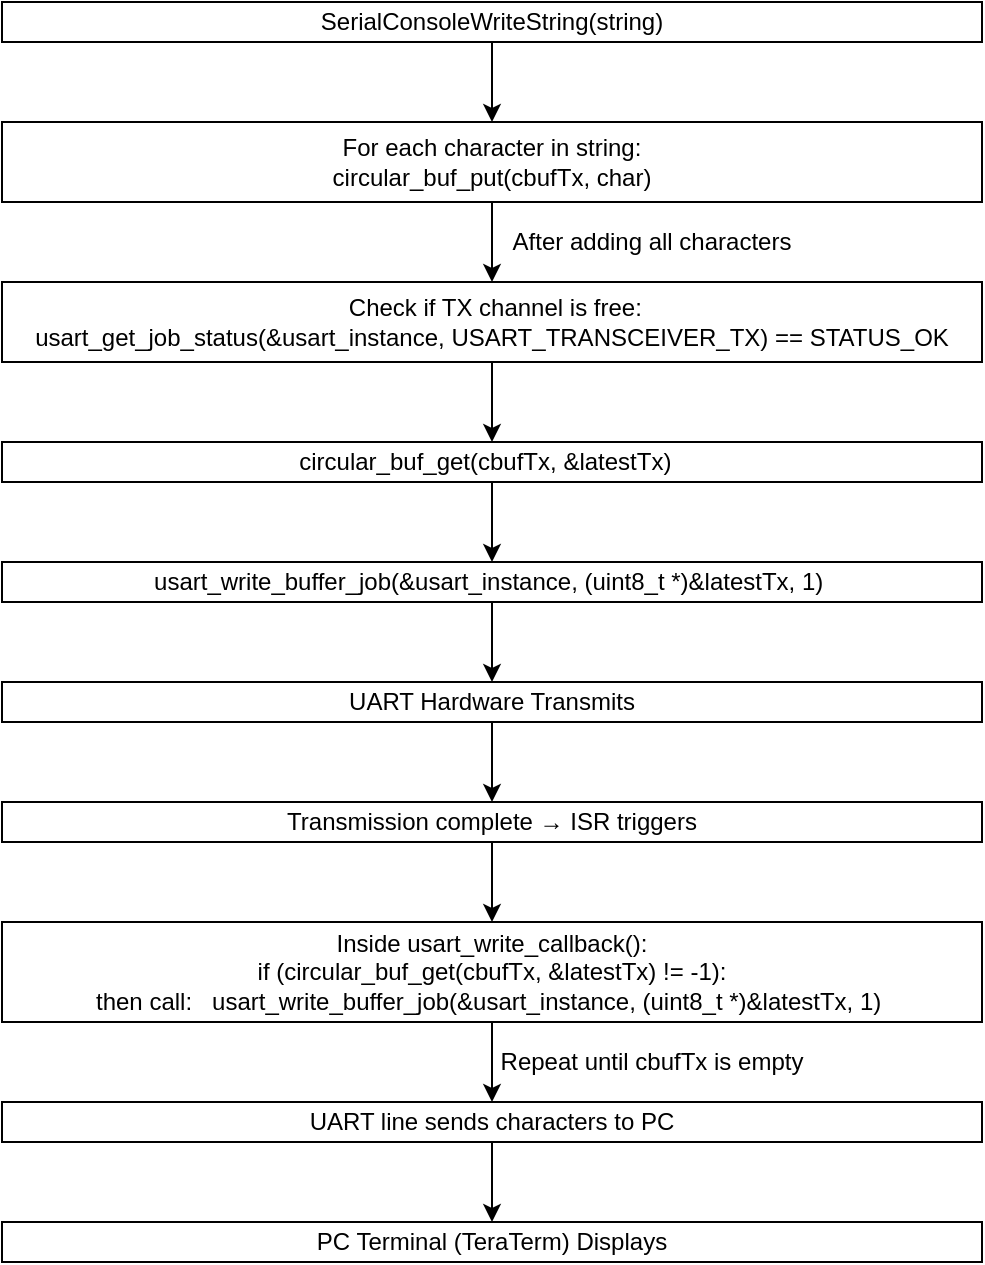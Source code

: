 <mxfile version="26.1.1">
  <diagram name="Page-1" id="Vvjl2o5w8dbl24iopemM">
    <mxGraphModel dx="867" dy="507" grid="1" gridSize="10" guides="1" tooltips="1" connect="1" arrows="1" fold="1" page="1" pageScale="1" pageWidth="1100" pageHeight="1700" math="0" shadow="0">
      <root>
        <mxCell id="0" />
        <mxCell id="1" parent="0" />
        <mxCell id="2hXm9wtOdkDmJkxifYPH-1" value="SerialConsoleWriteString(string)" style="rounded=0;whiteSpace=wrap;html=1;" vertex="1" parent="1">
          <mxGeometry x="250" y="40" width="490" height="20" as="geometry" />
        </mxCell>
        <mxCell id="2hXm9wtOdkDmJkxifYPH-2" value="For each character in string:&lt;div&gt;circular_buf_put(cbufTx, char)&lt;/div&gt;" style="rounded=0;whiteSpace=wrap;html=1;" vertex="1" parent="1">
          <mxGeometry x="250" y="100" width="490" height="40" as="geometry" />
        </mxCell>
        <mxCell id="2hXm9wtOdkDmJkxifYPH-3" value="After adding all characters" style="text;html=1;align=center;verticalAlign=middle;whiteSpace=wrap;rounded=0;" vertex="1" parent="1">
          <mxGeometry x="490" y="150" width="170" height="20" as="geometry" />
        </mxCell>
        <mxCell id="2hXm9wtOdkDmJkxifYPH-4" value="&amp;nbsp;Check if TX channel is free:&lt;div&gt;&lt;div&gt;usart_get_job_status(&amp;amp;usart_instance,&amp;nbsp;&lt;span style=&quot;background-color: transparent; color: light-dark(rgb(0, 0, 0), rgb(255, 255, 255));&quot;&gt;USART_TRANSCEIVER_TX) == STATUS_OK&lt;/span&gt;&lt;/div&gt;&lt;/div&gt;" style="rounded=0;whiteSpace=wrap;html=1;" vertex="1" parent="1">
          <mxGeometry x="250" y="180" width="490" height="40" as="geometry" />
        </mxCell>
        <mxCell id="2hXm9wtOdkDmJkxifYPH-5" value="&lt;div&gt;circular_buf_get(cbufTx,&amp;nbsp;&lt;span style=&quot;background-color: transparent; color: light-dark(rgb(0, 0, 0), rgb(255, 255, 255));&quot;&gt;&amp;amp;latestTx)&amp;nbsp;&amp;nbsp;&lt;/span&gt;&lt;/div&gt;" style="rounded=0;whiteSpace=wrap;html=1;" vertex="1" parent="1">
          <mxGeometry x="250" y="260" width="490" height="20" as="geometry" />
        </mxCell>
        <mxCell id="2hXm9wtOdkDmJkxifYPH-6" value="&lt;div&gt;usart_write_buffer_job(&amp;amp;usart_instance,&lt;span style=&quot;background-color: transparent; color: light-dark(rgb(0, 0, 0), rgb(255, 255, 255));&quot;&gt;&amp;nbsp;(uint8_t *)&amp;amp;latestTx, 1)&amp;nbsp;&lt;/span&gt;&lt;/div&gt;" style="rounded=0;whiteSpace=wrap;html=1;" vertex="1" parent="1">
          <mxGeometry x="250" y="320" width="490" height="20" as="geometry" />
        </mxCell>
        <mxCell id="2hXm9wtOdkDmJkxifYPH-7" value="UART Hardware Transmits" style="rounded=0;whiteSpace=wrap;html=1;" vertex="1" parent="1">
          <mxGeometry x="250" y="380" width="490" height="20" as="geometry" />
        </mxCell>
        <mxCell id="2hXm9wtOdkDmJkxifYPH-8" value="Transmission complete → ISR triggers" style="rounded=0;whiteSpace=wrap;html=1;" vertex="1" parent="1">
          <mxGeometry x="250" y="440" width="490" height="20" as="geometry" />
        </mxCell>
        <mxCell id="2hXm9wtOdkDmJkxifYPH-9" value="Inside usart_write_callback():&lt;div&gt;if (circular_buf_get(cbufTx, &amp;amp;latestTx) != -1):&lt;/div&gt;&lt;div&gt;then call:&amp;nbsp; &amp;nbsp;usart_write_buffer_job(&amp;amp;usart_instance,&amp;nbsp;(uint8_t *)&amp;amp;latestTx, 1)&amp;nbsp;&lt;/div&gt;" style="rounded=0;whiteSpace=wrap;html=1;" vertex="1" parent="1">
          <mxGeometry x="250" y="500" width="490" height="50" as="geometry" />
        </mxCell>
        <mxCell id="2hXm9wtOdkDmJkxifYPH-10" value="Repeat until cbufTx is empty" style="text;html=1;align=center;verticalAlign=middle;whiteSpace=wrap;rounded=0;" vertex="1" parent="1">
          <mxGeometry x="490" y="560" width="170" height="20" as="geometry" />
        </mxCell>
        <mxCell id="2hXm9wtOdkDmJkxifYPH-11" value="UART line sends characters to PC" style="rounded=0;whiteSpace=wrap;html=1;" vertex="1" parent="1">
          <mxGeometry x="250" y="590" width="490" height="20" as="geometry" />
        </mxCell>
        <mxCell id="2hXm9wtOdkDmJkxifYPH-12" value="PC Terminal (TeraTerm) Displays" style="rounded=0;whiteSpace=wrap;html=1;" vertex="1" parent="1">
          <mxGeometry x="250" y="650" width="490" height="20" as="geometry" />
        </mxCell>
        <mxCell id="2hXm9wtOdkDmJkxifYPH-13" value="" style="endArrow=classic;html=1;rounded=0;exitX=0.5;exitY=1;exitDx=0;exitDy=0;entryX=0.5;entryY=0;entryDx=0;entryDy=0;" edge="1" parent="1" source="2hXm9wtOdkDmJkxifYPH-1" target="2hXm9wtOdkDmJkxifYPH-2">
          <mxGeometry width="50" height="50" relative="1" as="geometry">
            <mxPoint x="460" y="250" as="sourcePoint" />
            <mxPoint x="510" y="200" as="targetPoint" />
          </mxGeometry>
        </mxCell>
        <mxCell id="2hXm9wtOdkDmJkxifYPH-14" value="" style="endArrow=classic;html=1;rounded=0;exitX=0.5;exitY=1;exitDx=0;exitDy=0;entryX=0.5;entryY=0;entryDx=0;entryDy=0;" edge="1" parent="1" source="2hXm9wtOdkDmJkxifYPH-2" target="2hXm9wtOdkDmJkxifYPH-4">
          <mxGeometry width="50" height="50" relative="1" as="geometry">
            <mxPoint x="460" y="330" as="sourcePoint" />
            <mxPoint x="500" y="180" as="targetPoint" />
          </mxGeometry>
        </mxCell>
        <mxCell id="2hXm9wtOdkDmJkxifYPH-15" value="" style="endArrow=classic;html=1;rounded=0;exitX=0.5;exitY=1;exitDx=0;exitDy=0;" edge="1" parent="1" source="2hXm9wtOdkDmJkxifYPH-4" target="2hXm9wtOdkDmJkxifYPH-5">
          <mxGeometry width="50" height="50" relative="1" as="geometry">
            <mxPoint x="500" y="290" as="sourcePoint" />
            <mxPoint x="550" y="240" as="targetPoint" />
          </mxGeometry>
        </mxCell>
        <mxCell id="2hXm9wtOdkDmJkxifYPH-16" value="" style="endArrow=classic;html=1;rounded=0;exitX=0.5;exitY=1;exitDx=0;exitDy=0;" edge="1" parent="1" source="2hXm9wtOdkDmJkxifYPH-5" target="2hXm9wtOdkDmJkxifYPH-6">
          <mxGeometry width="50" height="50" relative="1" as="geometry">
            <mxPoint x="500" y="360" as="sourcePoint" />
            <mxPoint x="550" y="310" as="targetPoint" />
          </mxGeometry>
        </mxCell>
        <mxCell id="2hXm9wtOdkDmJkxifYPH-17" value="" style="endArrow=classic;html=1;rounded=0;exitX=0.5;exitY=1;exitDx=0;exitDy=0;" edge="1" parent="1" source="2hXm9wtOdkDmJkxifYPH-6" target="2hXm9wtOdkDmJkxifYPH-7">
          <mxGeometry width="50" height="50" relative="1" as="geometry">
            <mxPoint x="500" y="430" as="sourcePoint" />
            <mxPoint x="550" y="380" as="targetPoint" />
          </mxGeometry>
        </mxCell>
        <mxCell id="2hXm9wtOdkDmJkxifYPH-18" value="" style="endArrow=classic;html=1;rounded=0;exitX=0.5;exitY=1;exitDx=0;exitDy=0;" edge="1" parent="1" source="2hXm9wtOdkDmJkxifYPH-7" target="2hXm9wtOdkDmJkxifYPH-8">
          <mxGeometry width="50" height="50" relative="1" as="geometry">
            <mxPoint x="500" y="470" as="sourcePoint" />
            <mxPoint x="550" y="420" as="targetPoint" />
          </mxGeometry>
        </mxCell>
        <mxCell id="2hXm9wtOdkDmJkxifYPH-19" value="" style="endArrow=classic;html=1;rounded=0;exitX=0.5;exitY=1;exitDx=0;exitDy=0;" edge="1" parent="1" source="2hXm9wtOdkDmJkxifYPH-8" target="2hXm9wtOdkDmJkxifYPH-9">
          <mxGeometry width="50" height="50" relative="1" as="geometry">
            <mxPoint x="500" y="520" as="sourcePoint" />
            <mxPoint x="550" y="470" as="targetPoint" />
          </mxGeometry>
        </mxCell>
        <mxCell id="2hXm9wtOdkDmJkxifYPH-20" value="" style="endArrow=classic;html=1;rounded=0;exitX=0.5;exitY=1;exitDx=0;exitDy=0;" edge="1" parent="1" source="2hXm9wtOdkDmJkxifYPH-9" target="2hXm9wtOdkDmJkxifYPH-11">
          <mxGeometry width="50" height="50" relative="1" as="geometry">
            <mxPoint x="500" y="600" as="sourcePoint" />
            <mxPoint x="550" y="550" as="targetPoint" />
          </mxGeometry>
        </mxCell>
        <mxCell id="2hXm9wtOdkDmJkxifYPH-21" value="" style="endArrow=classic;html=1;rounded=0;exitX=0.5;exitY=1;exitDx=0;exitDy=0;entryX=0.5;entryY=0;entryDx=0;entryDy=0;" edge="1" parent="1" source="2hXm9wtOdkDmJkxifYPH-11" target="2hXm9wtOdkDmJkxifYPH-12">
          <mxGeometry width="50" height="50" relative="1" as="geometry">
            <mxPoint x="500" y="660" as="sourcePoint" />
            <mxPoint x="550" y="610" as="targetPoint" />
          </mxGeometry>
        </mxCell>
      </root>
    </mxGraphModel>
  </diagram>
</mxfile>
